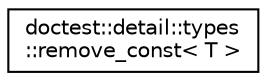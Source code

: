 digraph "Graphical Class Hierarchy"
{
 // LATEX_PDF_SIZE
  edge [fontname="Helvetica",fontsize="10",labelfontname="Helvetica",labelfontsize="10"];
  node [fontname="Helvetica",fontsize="10",shape=record];
  rankdir="LR";
  Node0 [label="doctest::detail::types\l::remove_const\< T \>",height=0.2,width=0.4,color="black", fillcolor="white", style="filled",URL="$d8/d9e/namespacedoctest_1_1detail_1_1types.html#db/dd3/structdoctest_1_1detail_1_1types_1_1remove__const",tooltip=" "];
}
